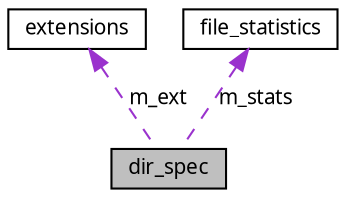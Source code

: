 digraph G
{
  edge [fontname="FreeSans.ttf",fontsize=10,labelfontname="FreeSans.ttf",labelfontsize=10];
  node [fontname="FreeSans.ttf",fontsize=10,shape=record];
  Node1 [label="dir_spec",height=0.2,width=0.4,color="black", fillcolor="grey75", style="filled" fontcolor="black"];
  Node2 -> Node1 [dir=back,color="darkorchid3",fontsize=10,style="dashed",label="m_ext",fontname="FreeSans.ttf"];
  Node2 [label="extensions",height=0.2,width=0.4,color="black", fillcolor="white", style="filled",URL="$structextensions.html"];
  Node3 -> Node1 [dir=back,color="darkorchid3",fontsize=10,style="dashed",label="m_stats",fontname="FreeSans.ttf"];
  Node3 [label="file_statistics",height=0.2,width=0.4,color="black", fillcolor="white", style="filled",URL="$structfile__statistics.html"];
}
